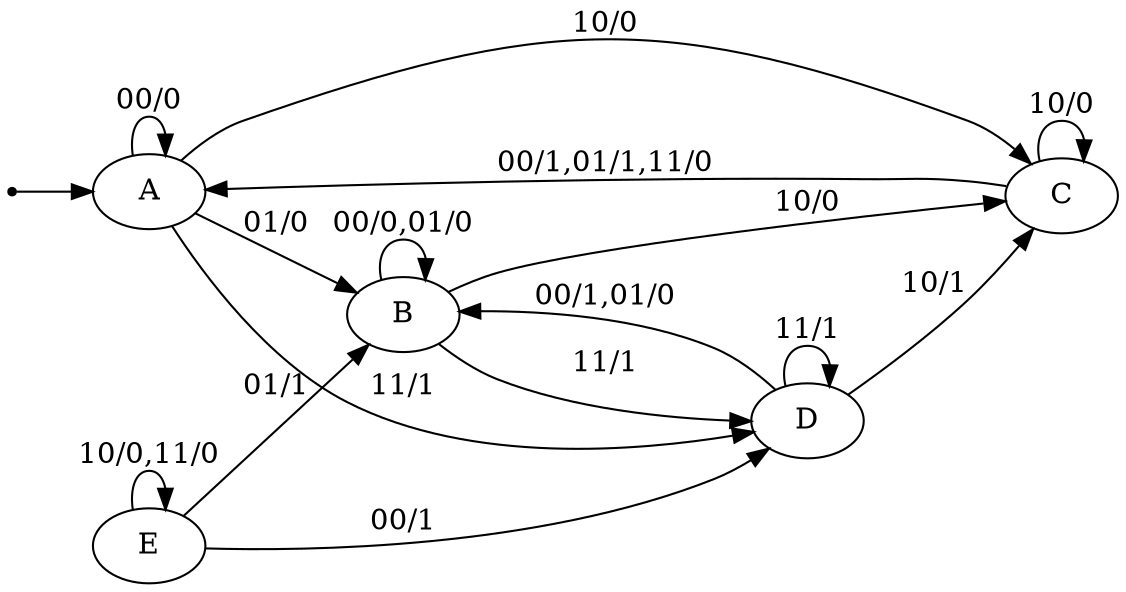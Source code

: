 digraph STG {
	 rankdir = LR

	INIT[shape = point]
	A  [label="A"];
	B  [label="B"];
	C  [label="C"];
	D  [label="D"];
	E  [label="E"];

	INIT -> A;
	A -> A [label="00/0"];
	A -> B [label="01/0"];
	A -> C [label="10/0"];
	A -> D [label="11/1"];
	B -> B [label="00/0,01/0"];
	B -> C [label="10/0"];
	B -> D [label="11/1"];
	C -> A [label="00/1,01/1,11/0"];
	C -> C [label="10/0"];
	D -> B [label="00/1,01/0"];
	D -> C [label="10/1"];
	D -> D [label="11/1"];
	E -> D [label="00/1"];
	E -> B [label="01/1"];
	E -> E [label="10/0,11/0"];
}
